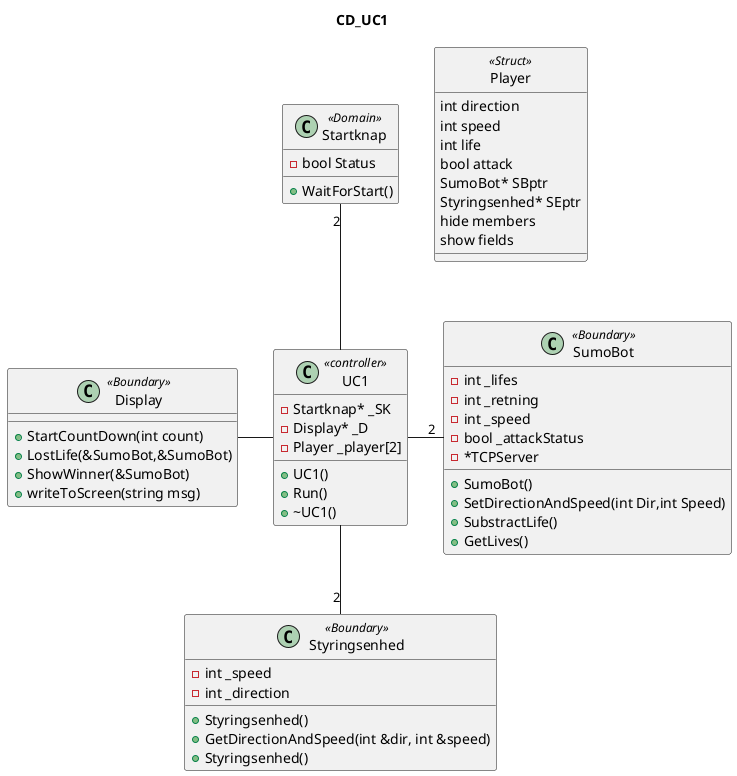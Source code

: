 @startuml
title CD_UC1

class UC1 <<controller>>{
    +UC1()
    +Run()
    +~UC1()
    -Startknap* _SK
    -Display* _D
    -Player _player[2]
}

class Startknap <<Domain>>{
-bool Status
+WaitForStart()
}

class Display<<Boundary>>{
    +StartCountDown(int count)
    +LostLife(&SumoBot,&SumoBot)
    +ShowWinner(&SumoBot)
    +writeToScreen(string msg)
}

class SumoBot <<Boundary>>{
    - int _lifes
    -int _retning
    -int _speed
    -bool _attackStatus
    +SumoBot()
    +SetDirectionAndSpeed(int Dir,int Speed)
    +SubstractLife()
    +GetLives()
    - *TCPServer
}
class Styringsenhed <<Boundary>>{
   - int _speed
    -int _direction
    +Styringsenhed()
    +GetDirectionAndSpeed(int &dir, int &speed)
    +Styringsenhed()
}

class Player <<Struct>> {
int direction
int speed
int life
bool attack
SumoBot* SBptr
Styringsenhed* SEptr
hide members
show fields
}
hide <<Struct>> circle

Startknap"2" -- UC1
UC1 -- "2"Styringsenhed
UC1 - "2"SumoBot
Display - UC1

@enduml